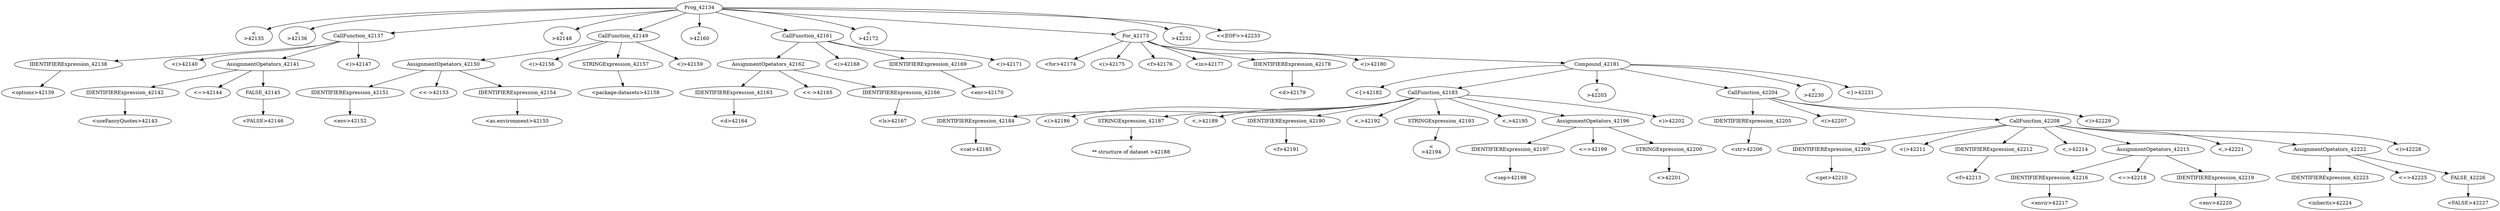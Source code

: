 digraph {

"Prog_42134"->"<
>42135";
"Prog_42134"->"<
>42136";
"Prog_42134"->"CallFunction_42137";
"CallFunction_42137"->"IDENTIFIERExpression_42138";
"IDENTIFIERExpression_42138"->"<options>42139";
"CallFunction_42137"->"<(>42140";
"CallFunction_42137"->"AssignmentOpetators_42141";
"AssignmentOpetators_42141"->"IDENTIFIERExpression_42142";
"IDENTIFIERExpression_42142"->"<useFancyQuotes>42143";
"AssignmentOpetators_42141"->"<=>42144";
"AssignmentOpetators_42141"->"FALSE_42145";
"FALSE_42145"->"<FALSE>42146";
"CallFunction_42137"->"<)>42147";
"Prog_42134"->"<
>42148";
"Prog_42134"->"CallFunction_42149";
"CallFunction_42149"->"AssignmentOpetators_42150";
"AssignmentOpetators_42150"->"IDENTIFIERExpression_42151";
"IDENTIFIERExpression_42151"->"<env>42152";
"AssignmentOpetators_42150"->"<<->42153";
"AssignmentOpetators_42150"->"IDENTIFIERExpression_42154";
"IDENTIFIERExpression_42154"->"<as.environment>42155";
"CallFunction_42149"->"<(>42156";
"CallFunction_42149"->"STRINGExpression_42157";
"STRINGExpression_42157"->"<package:datasets>42158";
"CallFunction_42149"->"<)>42159";
"Prog_42134"->"<
>42160";
"Prog_42134"->"CallFunction_42161";
"CallFunction_42161"->"AssignmentOpetators_42162";
"AssignmentOpetators_42162"->"IDENTIFIERExpression_42163";
"IDENTIFIERExpression_42163"->"<d>42164";
"AssignmentOpetators_42162"->"<<->42165";
"AssignmentOpetators_42162"->"IDENTIFIERExpression_42166";
"IDENTIFIERExpression_42166"->"<ls>42167";
"CallFunction_42161"->"<(>42168";
"CallFunction_42161"->"IDENTIFIERExpression_42169";
"IDENTIFIERExpression_42169"->"<env>42170";
"CallFunction_42161"->"<)>42171";
"Prog_42134"->"<
>42172";
"Prog_42134"->"For_42173";
"For_42173"->"<for>42174";
"For_42173"->"<(>42175";
"For_42173"->"<f>42176";
"For_42173"->"<in>42177";
"For_42173"->"IDENTIFIERExpression_42178";
"IDENTIFIERExpression_42178"->"<d>42179";
"For_42173"->"<)>42180";
"For_42173"->"Compound_42181";
"Compound_42181"->"<{>42182";
"Compound_42181"->"CallFunction_42183";
"CallFunction_42183"->"IDENTIFIERExpression_42184";
"IDENTIFIERExpression_42184"->"<cat>42185";
"CallFunction_42183"->"<(>42186";
"CallFunction_42183"->"STRINGExpression_42187";
"STRINGExpression_42187"->"<\n** structure of dataset >42188";
"CallFunction_42183"->"<,>42189";
"CallFunction_42183"->"IDENTIFIERExpression_42190";
"IDENTIFIERExpression_42190"->"<f>42191";
"CallFunction_42183"->"<,>42192";
"CallFunction_42183"->"STRINGExpression_42193";
"STRINGExpression_42193"->"<\n>42194";
"CallFunction_42183"->"<,>42195";
"CallFunction_42183"->"AssignmentOpetators_42196";
"AssignmentOpetators_42196"->"IDENTIFIERExpression_42197";
"IDENTIFIERExpression_42197"->"<sep>42198";
"AssignmentOpetators_42196"->"<=>42199";
"AssignmentOpetators_42196"->"STRINGExpression_42200";
"STRINGExpression_42200"->"<>42201";
"CallFunction_42183"->"<)>42202";
"Compound_42181"->"<
>42203";
"Compound_42181"->"CallFunction_42204";
"CallFunction_42204"->"IDENTIFIERExpression_42205";
"IDENTIFIERExpression_42205"->"<str>42206";
"CallFunction_42204"->"<(>42207";
"CallFunction_42204"->"CallFunction_42208";
"CallFunction_42208"->"IDENTIFIERExpression_42209";
"IDENTIFIERExpression_42209"->"<get>42210";
"CallFunction_42208"->"<(>42211";
"CallFunction_42208"->"IDENTIFIERExpression_42212";
"IDENTIFIERExpression_42212"->"<f>42213";
"CallFunction_42208"->"<,>42214";
"CallFunction_42208"->"AssignmentOpetators_42215";
"AssignmentOpetators_42215"->"IDENTIFIERExpression_42216";
"IDENTIFIERExpression_42216"->"<envir>42217";
"AssignmentOpetators_42215"->"<=>42218";
"AssignmentOpetators_42215"->"IDENTIFIERExpression_42219";
"IDENTIFIERExpression_42219"->"<env>42220";
"CallFunction_42208"->"<,>42221";
"CallFunction_42208"->"AssignmentOpetators_42222";
"AssignmentOpetators_42222"->"IDENTIFIERExpression_42223";
"IDENTIFIERExpression_42223"->"<inherits>42224";
"AssignmentOpetators_42222"->"<=>42225";
"AssignmentOpetators_42222"->"FALSE_42226";
"FALSE_42226"->"<FALSE>42227";
"CallFunction_42208"->"<)>42228";
"CallFunction_42204"->"<)>42229";
"Compound_42181"->"<
>42230";
"Compound_42181"->"<}>42231";
"Prog_42134"->"<
>42232";
"Prog_42134"->"<<EOF>>42233";
}
